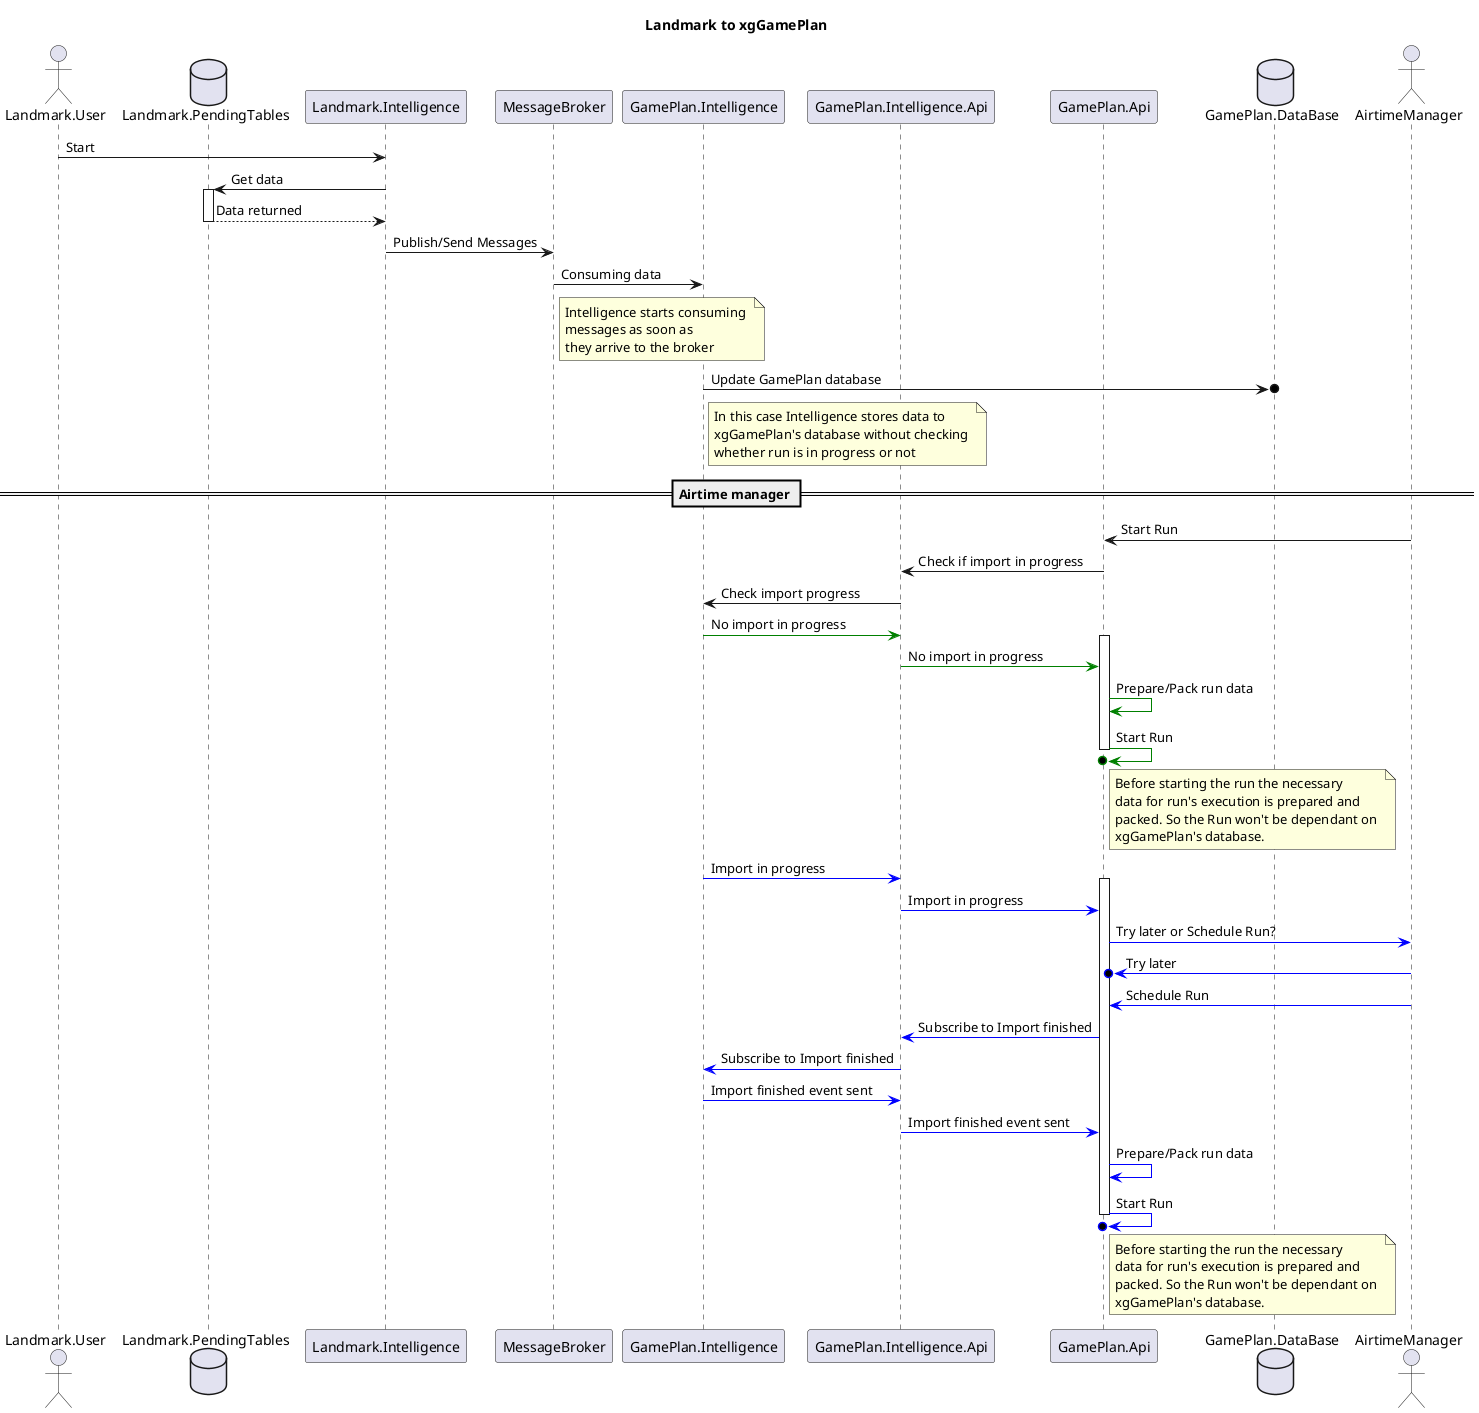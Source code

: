 @startuml

title Landmark to xgGamePlan
actor Landmark.User
database Landmark.PendingTables
participant Landmark.Intelligence
participant MessageBroker
participant GamePlan.Intelligence
participant GamePlan.Intelligence.Api
participant GamePlan.Api
database GamePlan.DataBase
actor AirtimeManager

Landmark.User -> Landmark.Intelligence: Start
Landmark.Intelligence -> Landmark.PendingTables: Get data
activate Landmark.PendingTables
Landmark.PendingTables --> Landmark.Intelligence: Data returned
deactivate Landmark.PendingTables
Landmark.Intelligence -> MessageBroker: Publish/Send Messages
GamePlan.Intelligence <- MessageBroker: Consuming data
note right of MessageBroker
Intelligence starts consuming 
messages as soon as
they arrive to the broker
end note
GamePlan.Intelligence ->o GamePlan.DataBase: Update GamePlan database

note right of "GamePlan.Intelligence"
In this case Intelligence stores data to
xgGamePlan's database without checking 
whether run is in progress or not
end note

== Airtime manager ==

AirtimeManager -> GamePlan.Api: Start Run
GamePlan.Api -> GamePlan.Intelligence.Api: Check if import in progress
GamePlan.Intelligence.Api -> GamePlan.Intelligence: Check import progress

GamePlan.Intelligence -[#Green]> GamePlan.Intelligence.Api: No import in progress
activate GamePlan.Api
GamePlan.Intelligence.Api -[#Green]> GamePlan.Api: No import in progress
GamePlan.Api -[#Green]> GamePlan.Api: Prepare/Pack run data
GamePlan.Api -[#Green]>o GamePlan.Api: Start Run
note right of "GamePlan.Api"
Before starting the run the necessary
data for run's execution is prepared and 
packed. So the Run won't be dependant on 
xgGamePlan's database.
end note
deactivate GamePlan.Api

GamePlan.Intelligence -[#Blue]> GamePlan.Intelligence.Api: Import in progress

activate GamePlan.Api
GamePlan.Intelligence.Api -[#Blue]> GamePlan.Api: Import in progress
GamePlan.Api -[#Blue]> AirtimeManager: Try later or Schedule Run?
AirtimeManager -[#Blue]>o GamePlan.Api: Try later
AirtimeManager -[#Blue]> GamePlan.Api: Schedule Run
GamePlan.Api -[#Blue]> GamePlan.Intelligence.Api: Subscribe to Import finished
GamePlan.Intelligence.Api -[#Blue]> GamePlan.Intelligence: Subscribe to Import finished
GamePlan.Intelligence -[#Blue]> GamePlan.Intelligence.Api: Import finished event sent

GamePlan.Intelligence.Api -[#Blue]> GamePlan.Api: Import finished event sent
GamePlan.Api -[#Blue]> GamePlan.Api: Prepare/Pack run data
GamePlan.Api -[#Blue]>o GamePlan.Api: Start Run
note right of "GamePlan.Api"
Before starting the run the necessary
data for run's execution is prepared and 
packed. So the Run won't be dependant on 
xgGamePlan's database.
end note
deactivate GamePlan.Api

@enduml